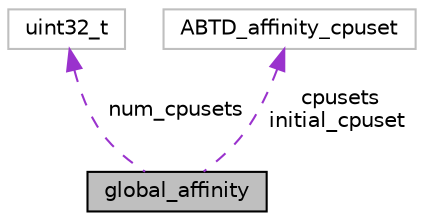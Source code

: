 digraph "global_affinity"
{
  edge [fontname="Helvetica",fontsize="10",labelfontname="Helvetica",labelfontsize="10"];
  node [fontname="Helvetica",fontsize="10",shape=record];
  Node1 [label="global_affinity",height=0.2,width=0.4,color="black", fillcolor="grey75", style="filled" fontcolor="black"];
  Node2 -> Node1 [dir="back",color="darkorchid3",fontsize="10",style="dashed",label=" num_cpusets" ,fontname="Helvetica"];
  Node2 [label="uint32_t",height=0.2,width=0.4,color="grey75", fillcolor="white", style="filled"];
  Node3 -> Node1 [dir="back",color="darkorchid3",fontsize="10",style="dashed",label=" cpusets\ninitial_cpuset" ,fontname="Helvetica"];
  Node3 [label="ABTD_affinity_cpuset",height=0.2,width=0.4,color="grey75", fillcolor="white", style="filled"];
}
